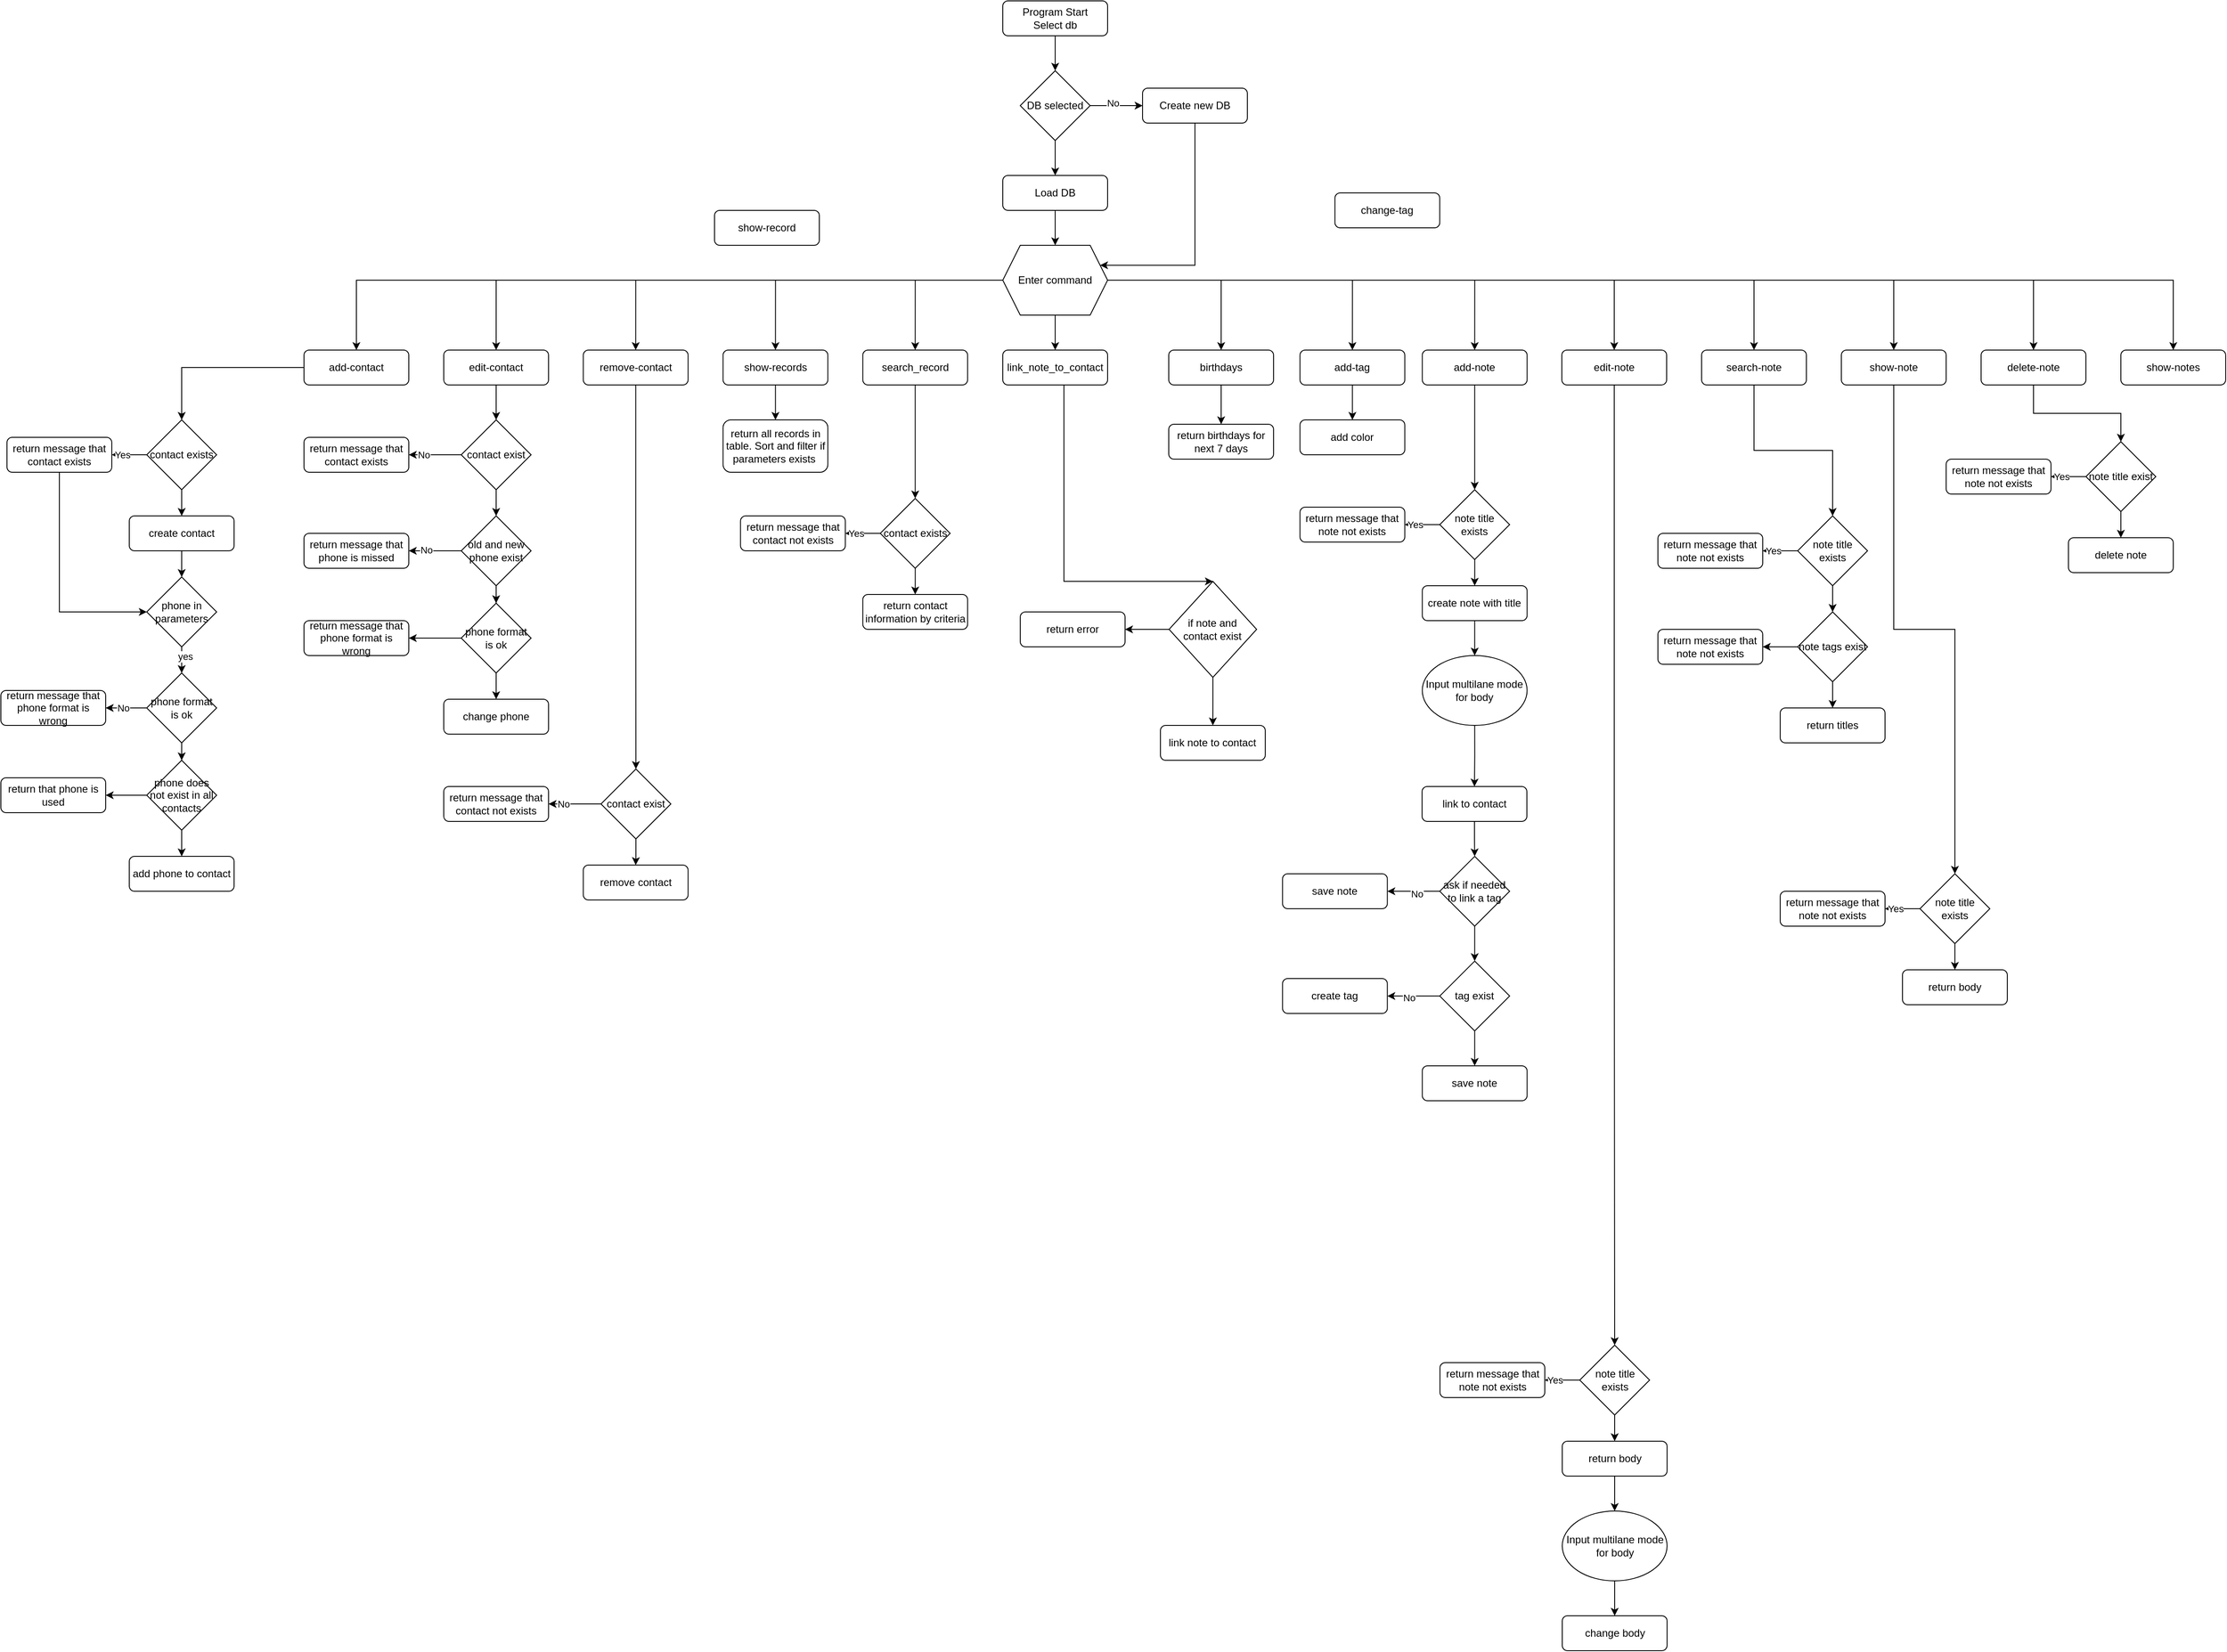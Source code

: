 <mxfile version="24.7.7">
  <diagram id="C5RBs43oDa-KdzZeNtuy" name="Page-1">
    <mxGraphModel dx="2887" dy="571" grid="1" gridSize="10" guides="1" tooltips="1" connect="1" arrows="1" fold="1" page="1" pageScale="1" pageWidth="827" pageHeight="1169" math="0" shadow="0">
      <root>
        <mxCell id="WIyWlLk6GJQsqaUBKTNV-0" />
        <mxCell id="WIyWlLk6GJQsqaUBKTNV-1" parent="WIyWlLk6GJQsqaUBKTNV-0" />
        <mxCell id="zArWD3oiDmWnV3UPEHup-2" style="edgeStyle=orthogonalEdgeStyle;rounded=0;orthogonalLoop=1;jettySize=auto;html=1;entryX=0.5;entryY=0;entryDx=0;entryDy=0;" parent="WIyWlLk6GJQsqaUBKTNV-1" source="WIyWlLk6GJQsqaUBKTNV-3" target="zArWD3oiDmWnV3UPEHup-1" edge="1">
          <mxGeometry relative="1" as="geometry" />
        </mxCell>
        <mxCell id="WIyWlLk6GJQsqaUBKTNV-3" value="Program Start&lt;div&gt;Select db&lt;/div&gt;" style="rounded=1;whiteSpace=wrap;html=1;fontSize=12;glass=0;strokeWidth=1;shadow=0;" parent="WIyWlLk6GJQsqaUBKTNV-1" vertex="1">
          <mxGeometry x="200" y="80" width="120" height="40" as="geometry" />
        </mxCell>
        <mxCell id="zArWD3oiDmWnV3UPEHup-12" style="edgeStyle=orthogonalEdgeStyle;rounded=0;orthogonalLoop=1;jettySize=auto;html=1;entryX=1;entryY=0.25;entryDx=0;entryDy=0;" parent="WIyWlLk6GJQsqaUBKTNV-1" source="zArWD3oiDmWnV3UPEHup-0" target="zArWD3oiDmWnV3UPEHup-8" edge="1">
          <mxGeometry relative="1" as="geometry">
            <Array as="points">
              <mxPoint x="420" y="383" />
            </Array>
          </mxGeometry>
        </mxCell>
        <mxCell id="zArWD3oiDmWnV3UPEHup-0" value="Create new DB" style="rounded=1;whiteSpace=wrap;html=1;fontSize=12;glass=0;strokeWidth=1;shadow=0;" parent="WIyWlLk6GJQsqaUBKTNV-1" vertex="1">
          <mxGeometry x="360" y="180" width="120" height="40" as="geometry" />
        </mxCell>
        <mxCell id="zArWD3oiDmWnV3UPEHup-3" style="edgeStyle=orthogonalEdgeStyle;rounded=0;orthogonalLoop=1;jettySize=auto;html=1;entryX=0;entryY=0.5;entryDx=0;entryDy=0;" parent="WIyWlLk6GJQsqaUBKTNV-1" source="zArWD3oiDmWnV3UPEHup-1" target="zArWD3oiDmWnV3UPEHup-0" edge="1">
          <mxGeometry relative="1" as="geometry" />
        </mxCell>
        <mxCell id="zArWD3oiDmWnV3UPEHup-13" value="No" style="edgeLabel;html=1;align=center;verticalAlign=middle;resizable=0;points=[];" parent="zArWD3oiDmWnV3UPEHup-3" vertex="1" connectable="0">
          <mxGeometry x="-0.133" y="3" relative="1" as="geometry">
            <mxPoint as="offset" />
          </mxGeometry>
        </mxCell>
        <mxCell id="zArWD3oiDmWnV3UPEHup-7" style="edgeStyle=orthogonalEdgeStyle;rounded=0;orthogonalLoop=1;jettySize=auto;html=1;entryX=0.5;entryY=0;entryDx=0;entryDy=0;" parent="WIyWlLk6GJQsqaUBKTNV-1" source="zArWD3oiDmWnV3UPEHup-1" edge="1">
          <mxGeometry relative="1" as="geometry">
            <mxPoint x="260" y="280" as="targetPoint" />
          </mxGeometry>
        </mxCell>
        <mxCell id="zArWD3oiDmWnV3UPEHup-1" value="DB selected" style="rhombus;whiteSpace=wrap;html=1;" parent="WIyWlLk6GJQsqaUBKTNV-1" vertex="1">
          <mxGeometry x="220" y="160" width="80" height="80" as="geometry" />
        </mxCell>
        <mxCell id="zArWD3oiDmWnV3UPEHup-37" style="edgeStyle=orthogonalEdgeStyle;rounded=0;orthogonalLoop=1;jettySize=auto;html=1;entryX=0.5;entryY=0;entryDx=0;entryDy=0;" parent="WIyWlLk6GJQsqaUBKTNV-1" source="zArWD3oiDmWnV3UPEHup-8" target="zArWD3oiDmWnV3UPEHup-15" edge="1">
          <mxGeometry relative="1" as="geometry" />
        </mxCell>
        <mxCell id="zArWD3oiDmWnV3UPEHup-39" style="edgeStyle=orthogonalEdgeStyle;rounded=0;orthogonalLoop=1;jettySize=auto;html=1;entryX=0.5;entryY=0;entryDx=0;entryDy=0;" parent="WIyWlLk6GJQsqaUBKTNV-1" source="zArWD3oiDmWnV3UPEHup-8" target="zArWD3oiDmWnV3UPEHup-16" edge="1">
          <mxGeometry relative="1" as="geometry" />
        </mxCell>
        <mxCell id="zArWD3oiDmWnV3UPEHup-40" style="edgeStyle=orthogonalEdgeStyle;rounded=0;orthogonalLoop=1;jettySize=auto;html=1;entryX=0.5;entryY=0;entryDx=0;entryDy=0;" parent="WIyWlLk6GJQsqaUBKTNV-1" source="zArWD3oiDmWnV3UPEHup-8" target="zArWD3oiDmWnV3UPEHup-25" edge="1">
          <mxGeometry relative="1" as="geometry" />
        </mxCell>
        <mxCell id="zArWD3oiDmWnV3UPEHup-41" style="edgeStyle=orthogonalEdgeStyle;rounded=0;orthogonalLoop=1;jettySize=auto;html=1;entryX=0.5;entryY=0;entryDx=0;entryDy=0;" parent="WIyWlLk6GJQsqaUBKTNV-1" source="zArWD3oiDmWnV3UPEHup-8" target="zArWD3oiDmWnV3UPEHup-24" edge="1">
          <mxGeometry relative="1" as="geometry" />
        </mxCell>
        <mxCell id="zArWD3oiDmWnV3UPEHup-42" style="edgeStyle=orthogonalEdgeStyle;rounded=0;orthogonalLoop=1;jettySize=auto;html=1;entryX=0.5;entryY=0;entryDx=0;entryDy=0;" parent="WIyWlLk6GJQsqaUBKTNV-1" source="zArWD3oiDmWnV3UPEHup-8" target="zArWD3oiDmWnV3UPEHup-23" edge="1">
          <mxGeometry relative="1" as="geometry" />
        </mxCell>
        <mxCell id="zArWD3oiDmWnV3UPEHup-43" style="edgeStyle=orthogonalEdgeStyle;rounded=0;orthogonalLoop=1;jettySize=auto;html=1;entryX=0.5;entryY=0;entryDx=0;entryDy=0;" parent="WIyWlLk6GJQsqaUBKTNV-1" source="zArWD3oiDmWnV3UPEHup-8" target="zArWD3oiDmWnV3UPEHup-28" edge="1">
          <mxGeometry relative="1" as="geometry" />
        </mxCell>
        <mxCell id="zArWD3oiDmWnV3UPEHup-44" style="edgeStyle=orthogonalEdgeStyle;rounded=0;orthogonalLoop=1;jettySize=auto;html=1;entryX=0.5;entryY=0;entryDx=0;entryDy=0;" parent="WIyWlLk6GJQsqaUBKTNV-1" source="zArWD3oiDmWnV3UPEHup-8" target="zArWD3oiDmWnV3UPEHup-27" edge="1">
          <mxGeometry relative="1" as="geometry" />
        </mxCell>
        <mxCell id="zArWD3oiDmWnV3UPEHup-45" style="edgeStyle=orthogonalEdgeStyle;rounded=0;orthogonalLoop=1;jettySize=auto;html=1;entryX=0.5;entryY=0;entryDx=0;entryDy=0;" parent="WIyWlLk6GJQsqaUBKTNV-1" source="zArWD3oiDmWnV3UPEHup-8" target="zArWD3oiDmWnV3UPEHup-26" edge="1">
          <mxGeometry relative="1" as="geometry" />
        </mxCell>
        <mxCell id="zArWD3oiDmWnV3UPEHup-46" style="edgeStyle=orthogonalEdgeStyle;rounded=0;orthogonalLoop=1;jettySize=auto;html=1;entryX=0.5;entryY=0;entryDx=0;entryDy=0;" parent="WIyWlLk6GJQsqaUBKTNV-1" source="zArWD3oiDmWnV3UPEHup-8" target="zArWD3oiDmWnV3UPEHup-19" edge="1">
          <mxGeometry relative="1" as="geometry" />
        </mxCell>
        <mxCell id="zArWD3oiDmWnV3UPEHup-47" style="edgeStyle=orthogonalEdgeStyle;rounded=0;orthogonalLoop=1;jettySize=auto;html=1;entryX=0.5;entryY=0;entryDx=0;entryDy=0;" parent="WIyWlLk6GJQsqaUBKTNV-1" source="zArWD3oiDmWnV3UPEHup-8" target="zArWD3oiDmWnV3UPEHup-20" edge="1">
          <mxGeometry relative="1" as="geometry">
            <Array as="points">
              <mxPoint x="450" y="400" />
              <mxPoint x="450" y="480" />
            </Array>
          </mxGeometry>
        </mxCell>
        <mxCell id="zArWD3oiDmWnV3UPEHup-207" style="edgeStyle=orthogonalEdgeStyle;rounded=0;orthogonalLoop=1;jettySize=auto;html=1;entryX=0.5;entryY=0;entryDx=0;entryDy=0;" parent="WIyWlLk6GJQsqaUBKTNV-1" source="zArWD3oiDmWnV3UPEHup-8" target="zArWD3oiDmWnV3UPEHup-205" edge="1">
          <mxGeometry relative="1" as="geometry" />
        </mxCell>
        <mxCell id="7I4d7LD9d_-0BF3cVncG-2" style="edgeStyle=orthogonalEdgeStyle;rounded=0;orthogonalLoop=1;jettySize=auto;html=1;exitX=0.5;exitY=1;exitDx=0;exitDy=0;entryX=0.5;entryY=0;entryDx=0;entryDy=0;" parent="WIyWlLk6GJQsqaUBKTNV-1" source="zArWD3oiDmWnV3UPEHup-8" target="zArWD3oiDmWnV3UPEHup-248" edge="1">
          <mxGeometry relative="1" as="geometry" />
        </mxCell>
        <mxCell id="7I4d7LD9d_-0BF3cVncG-3" style="edgeStyle=orthogonalEdgeStyle;rounded=0;orthogonalLoop=1;jettySize=auto;html=1;exitX=1;exitY=0.5;exitDx=0;exitDy=0;entryX=0.5;entryY=0;entryDx=0;entryDy=0;" parent="WIyWlLk6GJQsqaUBKTNV-1" source="zArWD3oiDmWnV3UPEHup-8" target="zArWD3oiDmWnV3UPEHup-247" edge="1">
          <mxGeometry relative="1" as="geometry" />
        </mxCell>
        <mxCell id="7I4d7LD9d_-0BF3cVncG-8" style="edgeStyle=orthogonalEdgeStyle;rounded=0;orthogonalLoop=1;jettySize=auto;html=1;entryX=0.5;entryY=0;entryDx=0;entryDy=0;" parent="WIyWlLk6GJQsqaUBKTNV-1" source="zArWD3oiDmWnV3UPEHup-8" target="zArWD3oiDmWnV3UPEHup-238" edge="1">
          <mxGeometry relative="1" as="geometry" />
        </mxCell>
        <mxCell id="zArWD3oiDmWnV3UPEHup-8" value="Enter command" style="shape=hexagon;perimeter=hexagonPerimeter2;whiteSpace=wrap;html=1;fixedSize=1;" parent="WIyWlLk6GJQsqaUBKTNV-1" vertex="1">
          <mxGeometry x="200" y="360" width="120" height="80" as="geometry" />
        </mxCell>
        <mxCell id="zArWD3oiDmWnV3UPEHup-11" style="edgeStyle=orthogonalEdgeStyle;rounded=0;orthogonalLoop=1;jettySize=auto;html=1;" parent="WIyWlLk6GJQsqaUBKTNV-1" source="zArWD3oiDmWnV3UPEHup-10" target="zArWD3oiDmWnV3UPEHup-8" edge="1">
          <mxGeometry relative="1" as="geometry" />
        </mxCell>
        <mxCell id="zArWD3oiDmWnV3UPEHup-10" value="Load DB" style="rounded=1;whiteSpace=wrap;html=1;fontSize=12;glass=0;strokeWidth=1;shadow=0;" parent="WIyWlLk6GJQsqaUBKTNV-1" vertex="1">
          <mxGeometry x="200" y="280" width="120" height="40" as="geometry" />
        </mxCell>
        <mxCell id="zArWD3oiDmWnV3UPEHup-36" style="edgeStyle=orthogonalEdgeStyle;rounded=0;orthogonalLoop=1;jettySize=auto;html=1;entryX=0.5;entryY=0;entryDx=0;entryDy=0;" parent="WIyWlLk6GJQsqaUBKTNV-1" source="zArWD3oiDmWnV3UPEHup-15" target="zArWD3oiDmWnV3UPEHup-29" edge="1">
          <mxGeometry relative="1" as="geometry" />
        </mxCell>
        <mxCell id="zArWD3oiDmWnV3UPEHup-15" value="add-contact" style="rounded=1;whiteSpace=wrap;html=1;fontSize=12;glass=0;strokeWidth=1;shadow=0;" parent="WIyWlLk6GJQsqaUBKTNV-1" vertex="1">
          <mxGeometry x="-600" y="480" width="120" height="40" as="geometry" />
        </mxCell>
        <mxCell id="zArWD3oiDmWnV3UPEHup-55" style="edgeStyle=orthogonalEdgeStyle;rounded=0;orthogonalLoop=1;jettySize=auto;html=1;entryX=0.5;entryY=0;entryDx=0;entryDy=0;" parent="WIyWlLk6GJQsqaUBKTNV-1" source="zArWD3oiDmWnV3UPEHup-16" target="zArWD3oiDmWnV3UPEHup-52" edge="1">
          <mxGeometry relative="1" as="geometry" />
        </mxCell>
        <mxCell id="zArWD3oiDmWnV3UPEHup-16" value="edit-contact" style="rounded=1;whiteSpace=wrap;html=1;fontSize=12;glass=0;strokeWidth=1;shadow=0;" parent="WIyWlLk6GJQsqaUBKTNV-1" vertex="1">
          <mxGeometry x="-440" y="480" width="120" height="40" as="geometry" />
        </mxCell>
        <mxCell id="zArWD3oiDmWnV3UPEHup-140" style="edgeStyle=orthogonalEdgeStyle;rounded=0;orthogonalLoop=1;jettySize=auto;html=1;entryX=0.5;entryY=0;entryDx=0;entryDy=0;" parent="WIyWlLk6GJQsqaUBKTNV-1" source="zArWD3oiDmWnV3UPEHup-19" target="zArWD3oiDmWnV3UPEHup-136" edge="1">
          <mxGeometry relative="1" as="geometry" />
        </mxCell>
        <mxCell id="zArWD3oiDmWnV3UPEHup-19" value="add-note" style="rounded=1;whiteSpace=wrap;html=1;fontSize=12;glass=0;strokeWidth=1;shadow=0;" parent="WIyWlLk6GJQsqaUBKTNV-1" vertex="1">
          <mxGeometry x="680.25" y="480" width="120" height="40" as="geometry" />
        </mxCell>
        <mxCell id="zArWD3oiDmWnV3UPEHup-132" style="edgeStyle=orthogonalEdgeStyle;rounded=0;orthogonalLoop=1;jettySize=auto;html=1;" parent="WIyWlLk6GJQsqaUBKTNV-1" source="zArWD3oiDmWnV3UPEHup-20" target="zArWD3oiDmWnV3UPEHup-131" edge="1">
          <mxGeometry relative="1" as="geometry" />
        </mxCell>
        <mxCell id="zArWD3oiDmWnV3UPEHup-20" value="birthdays" style="rounded=1;whiteSpace=wrap;html=1;fontSize=12;glass=0;strokeWidth=1;shadow=0;" parent="WIyWlLk6GJQsqaUBKTNV-1" vertex="1">
          <mxGeometry x="390" y="480" width="120" height="40" as="geometry" />
        </mxCell>
        <mxCell id="zArWD3oiDmWnV3UPEHup-117" style="edgeStyle=orthogonalEdgeStyle;rounded=0;orthogonalLoop=1;jettySize=auto;html=1;entryX=0.5;entryY=0;entryDx=0;entryDy=0;" parent="WIyWlLk6GJQsqaUBKTNV-1" source="zArWD3oiDmWnV3UPEHup-23" target="zArWD3oiDmWnV3UPEHup-114" edge="1">
          <mxGeometry relative="1" as="geometry" />
        </mxCell>
        <mxCell id="zArWD3oiDmWnV3UPEHup-23" value="search_record" style="rounded=1;whiteSpace=wrap;html=1;fontSize=12;glass=0;strokeWidth=1;shadow=0;" parent="WIyWlLk6GJQsqaUBKTNV-1" vertex="1">
          <mxGeometry x="39.75" y="480" width="120" height="40" as="geometry" />
        </mxCell>
        <mxCell id="zArWD3oiDmWnV3UPEHup-118" style="edgeStyle=orthogonalEdgeStyle;rounded=0;orthogonalLoop=1;jettySize=auto;html=1;entryX=0.5;entryY=0;entryDx=0;entryDy=0;" parent="WIyWlLk6GJQsqaUBKTNV-1" source="zArWD3oiDmWnV3UPEHup-24" target="zArWD3oiDmWnV3UPEHup-80" edge="1">
          <mxGeometry relative="1" as="geometry" />
        </mxCell>
        <mxCell id="zArWD3oiDmWnV3UPEHup-24" value="show-records" style="rounded=1;whiteSpace=wrap;html=1;fontSize=12;glass=0;strokeWidth=1;shadow=0;" parent="WIyWlLk6GJQsqaUBKTNV-1" vertex="1">
          <mxGeometry x="-120.25" y="480" width="120" height="40" as="geometry" />
        </mxCell>
        <mxCell id="zArWD3oiDmWnV3UPEHup-78" style="edgeStyle=orthogonalEdgeStyle;rounded=0;orthogonalLoop=1;jettySize=auto;html=1;" parent="WIyWlLk6GJQsqaUBKTNV-1" source="zArWD3oiDmWnV3UPEHup-25" target="zArWD3oiDmWnV3UPEHup-70" edge="1">
          <mxGeometry relative="1" as="geometry" />
        </mxCell>
        <mxCell id="zArWD3oiDmWnV3UPEHup-25" value="remove-contact" style="rounded=1;whiteSpace=wrap;html=1;fontSize=12;glass=0;strokeWidth=1;shadow=0;" parent="WIyWlLk6GJQsqaUBKTNV-1" vertex="1">
          <mxGeometry x="-280.25" y="480" width="120" height="40" as="geometry" />
        </mxCell>
        <mxCell id="zArWD3oiDmWnV3UPEHup-169" style="edgeStyle=orthogonalEdgeStyle;rounded=0;orthogonalLoop=1;jettySize=auto;html=1;entryX=0.5;entryY=0;entryDx=0;entryDy=0;" parent="WIyWlLk6GJQsqaUBKTNV-1" source="zArWD3oiDmWnV3UPEHup-26" target="zArWD3oiDmWnV3UPEHup-166" edge="1">
          <mxGeometry relative="1" as="geometry" />
        </mxCell>
        <mxCell id="zArWD3oiDmWnV3UPEHup-26" value="edit-note" style="rounded=1;whiteSpace=wrap;html=1;fontSize=12;glass=0;strokeWidth=1;shadow=0;" parent="WIyWlLk6GJQsqaUBKTNV-1" vertex="1">
          <mxGeometry x="840" y="480" width="120" height="40" as="geometry" />
        </mxCell>
        <mxCell id="zArWD3oiDmWnV3UPEHup-202" style="edgeStyle=orthogonalEdgeStyle;rounded=0;orthogonalLoop=1;jettySize=auto;html=1;entryX=0.5;entryY=0;entryDx=0;entryDy=0;" parent="WIyWlLk6GJQsqaUBKTNV-1" source="zArWD3oiDmWnV3UPEHup-27" target="zArWD3oiDmWnV3UPEHup-199" edge="1">
          <mxGeometry relative="1" as="geometry" />
        </mxCell>
        <mxCell id="zArWD3oiDmWnV3UPEHup-27" value="search-note" style="rounded=1;whiteSpace=wrap;html=1;fontSize=12;glass=0;strokeWidth=1;shadow=0;" parent="WIyWlLk6GJQsqaUBKTNV-1" vertex="1">
          <mxGeometry x="1000" y="480" width="120" height="40" as="geometry" />
        </mxCell>
        <mxCell id="zArWD3oiDmWnV3UPEHup-229" style="edgeStyle=orthogonalEdgeStyle;rounded=0;orthogonalLoop=1;jettySize=auto;html=1;entryX=0.5;entryY=0;entryDx=0;entryDy=0;" parent="WIyWlLk6GJQsqaUBKTNV-1" source="zArWD3oiDmWnV3UPEHup-28" target="zArWD3oiDmWnV3UPEHup-226" edge="1">
          <mxGeometry relative="1" as="geometry" />
        </mxCell>
        <mxCell id="zArWD3oiDmWnV3UPEHup-28" value="delete-note" style="rounded=1;whiteSpace=wrap;html=1;fontSize=12;glass=0;strokeWidth=1;shadow=0;" parent="WIyWlLk6GJQsqaUBKTNV-1" vertex="1">
          <mxGeometry x="1320" y="480" width="120" height="40" as="geometry" />
        </mxCell>
        <mxCell id="zArWD3oiDmWnV3UPEHup-33" style="edgeStyle=orthogonalEdgeStyle;rounded=0;orthogonalLoop=1;jettySize=auto;html=1;" parent="WIyWlLk6GJQsqaUBKTNV-1" source="zArWD3oiDmWnV3UPEHup-29" target="zArWD3oiDmWnV3UPEHup-30" edge="1">
          <mxGeometry relative="1" as="geometry" />
        </mxCell>
        <mxCell id="zArWD3oiDmWnV3UPEHup-35" value="Yes" style="edgeLabel;html=1;align=center;verticalAlign=middle;resizable=0;points=[];" parent="zArWD3oiDmWnV3UPEHup-33" vertex="1" connectable="0">
          <mxGeometry x="0.435" relative="1" as="geometry">
            <mxPoint as="offset" />
          </mxGeometry>
        </mxCell>
        <mxCell id="zArWD3oiDmWnV3UPEHup-34" style="edgeStyle=orthogonalEdgeStyle;rounded=0;orthogonalLoop=1;jettySize=auto;html=1;entryX=0.5;entryY=0;entryDx=0;entryDy=0;" parent="WIyWlLk6GJQsqaUBKTNV-1" source="zArWD3oiDmWnV3UPEHup-29" target="zArWD3oiDmWnV3UPEHup-31" edge="1">
          <mxGeometry relative="1" as="geometry" />
        </mxCell>
        <mxCell id="zArWD3oiDmWnV3UPEHup-29" value="contact exists" style="rhombus;whiteSpace=wrap;html=1;" parent="WIyWlLk6GJQsqaUBKTNV-1" vertex="1">
          <mxGeometry x="-780" y="560" width="80" height="80" as="geometry" />
        </mxCell>
        <mxCell id="zArWD3oiDmWnV3UPEHup-233" style="edgeStyle=orthogonalEdgeStyle;rounded=0;orthogonalLoop=1;jettySize=auto;html=1;entryX=0;entryY=0.5;entryDx=0;entryDy=0;" parent="WIyWlLk6GJQsqaUBKTNV-1" source="zArWD3oiDmWnV3UPEHup-30" target="zArWD3oiDmWnV3UPEHup-57" edge="1">
          <mxGeometry relative="1" as="geometry">
            <Array as="points">
              <mxPoint x="-880" y="780" />
            </Array>
          </mxGeometry>
        </mxCell>
        <mxCell id="zArWD3oiDmWnV3UPEHup-30" value="return message that contact exists" style="rounded=1;whiteSpace=wrap;html=1;fontSize=12;glass=0;strokeWidth=1;shadow=0;" parent="WIyWlLk6GJQsqaUBKTNV-1" vertex="1">
          <mxGeometry x="-940" y="580" width="120" height="40" as="geometry" />
        </mxCell>
        <mxCell id="zArWD3oiDmWnV3UPEHup-58" style="edgeStyle=orthogonalEdgeStyle;rounded=0;orthogonalLoop=1;jettySize=auto;html=1;entryX=0.5;entryY=0;entryDx=0;entryDy=0;" parent="WIyWlLk6GJQsqaUBKTNV-1" source="zArWD3oiDmWnV3UPEHup-31" target="zArWD3oiDmWnV3UPEHup-57" edge="1">
          <mxGeometry relative="1" as="geometry" />
        </mxCell>
        <mxCell id="zArWD3oiDmWnV3UPEHup-31" value="create contact" style="rounded=1;whiteSpace=wrap;html=1;fontSize=12;glass=0;strokeWidth=1;shadow=0;" parent="WIyWlLk6GJQsqaUBKTNV-1" vertex="1">
          <mxGeometry x="-800" y="670" width="120" height="40" as="geometry" />
        </mxCell>
        <mxCell id="zArWD3oiDmWnV3UPEHup-49" style="edgeStyle=orthogonalEdgeStyle;rounded=0;orthogonalLoop=1;jettySize=auto;html=1;" parent="WIyWlLk6GJQsqaUBKTNV-1" source="zArWD3oiDmWnV3UPEHup-52" target="zArWD3oiDmWnV3UPEHup-53" edge="1">
          <mxGeometry relative="1" as="geometry" />
        </mxCell>
        <mxCell id="zArWD3oiDmWnV3UPEHup-50" value="No" style="edgeLabel;html=1;align=center;verticalAlign=middle;resizable=0;points=[];" parent="zArWD3oiDmWnV3UPEHup-49" vertex="1" connectable="0">
          <mxGeometry x="0.435" relative="1" as="geometry">
            <mxPoint as="offset" />
          </mxGeometry>
        </mxCell>
        <mxCell id="zArWD3oiDmWnV3UPEHup-51" style="edgeStyle=orthogonalEdgeStyle;rounded=0;orthogonalLoop=1;jettySize=auto;html=1;entryX=0.5;entryY=0;entryDx=0;entryDy=0;" parent="WIyWlLk6GJQsqaUBKTNV-1" source="zArWD3oiDmWnV3UPEHup-83" target="zArWD3oiDmWnV3UPEHup-54" edge="1">
          <mxGeometry relative="1" as="geometry" />
        </mxCell>
        <mxCell id="zArWD3oiDmWnV3UPEHup-52" value="contact exist" style="rhombus;whiteSpace=wrap;html=1;" parent="WIyWlLk6GJQsqaUBKTNV-1" vertex="1">
          <mxGeometry x="-420" y="560" width="80" height="80" as="geometry" />
        </mxCell>
        <mxCell id="zArWD3oiDmWnV3UPEHup-53" value="return message that contact exists" style="rounded=1;whiteSpace=wrap;html=1;fontSize=12;glass=0;strokeWidth=1;shadow=0;" parent="WIyWlLk6GJQsqaUBKTNV-1" vertex="1">
          <mxGeometry x="-600" y="580" width="120" height="40" as="geometry" />
        </mxCell>
        <mxCell id="zArWD3oiDmWnV3UPEHup-54" value="change phone" style="rounded=1;whiteSpace=wrap;html=1;fontSize=12;glass=0;strokeWidth=1;shadow=0;" parent="WIyWlLk6GJQsqaUBKTNV-1" vertex="1">
          <mxGeometry x="-440" y="880" width="120" height="40" as="geometry" />
        </mxCell>
        <mxCell id="zArWD3oiDmWnV3UPEHup-57" value="phone in parameters" style="rhombus;whiteSpace=wrap;html=1;" parent="WIyWlLk6GJQsqaUBKTNV-1" vertex="1">
          <mxGeometry x="-780" y="740" width="80" height="80" as="geometry" />
        </mxCell>
        <mxCell id="zArWD3oiDmWnV3UPEHup-59" value="add phone to contact" style="rounded=1;whiteSpace=wrap;html=1;fontSize=12;glass=0;strokeWidth=1;shadow=0;" parent="WIyWlLk6GJQsqaUBKTNV-1" vertex="1">
          <mxGeometry x="-800" y="1060" width="120" height="40" as="geometry" />
        </mxCell>
        <mxCell id="zArWD3oiDmWnV3UPEHup-62" value="return message that phone is missed" style="rounded=1;whiteSpace=wrap;html=1;fontSize=12;glass=0;strokeWidth=1;shadow=0;" parent="WIyWlLk6GJQsqaUBKTNV-1" vertex="1">
          <mxGeometry x="-600" y="690" width="120" height="40" as="geometry" />
        </mxCell>
        <mxCell id="zArWD3oiDmWnV3UPEHup-64" value="" style="edgeStyle=orthogonalEdgeStyle;rounded=0;orthogonalLoop=1;jettySize=auto;html=1;entryX=0.5;entryY=0;entryDx=0;entryDy=0;" parent="WIyWlLk6GJQsqaUBKTNV-1" source="zArWD3oiDmWnV3UPEHup-52" target="zArWD3oiDmWnV3UPEHup-63" edge="1">
          <mxGeometry relative="1" as="geometry">
            <mxPoint x="-380" y="640" as="sourcePoint" />
            <mxPoint x="-380" y="800" as="targetPoint" />
          </mxGeometry>
        </mxCell>
        <mxCell id="zArWD3oiDmWnV3UPEHup-65" style="edgeStyle=orthogonalEdgeStyle;rounded=0;orthogonalLoop=1;jettySize=auto;html=1;entryX=1;entryY=0.5;entryDx=0;entryDy=0;" parent="WIyWlLk6GJQsqaUBKTNV-1" source="zArWD3oiDmWnV3UPEHup-63" target="zArWD3oiDmWnV3UPEHup-62" edge="1">
          <mxGeometry relative="1" as="geometry" />
        </mxCell>
        <mxCell id="zArWD3oiDmWnV3UPEHup-66" value="No" style="edgeLabel;html=1;align=center;verticalAlign=middle;resizable=0;points=[];" parent="zArWD3oiDmWnV3UPEHup-65" vertex="1" connectable="0">
          <mxGeometry x="0.333" y="-1" relative="1" as="geometry">
            <mxPoint as="offset" />
          </mxGeometry>
        </mxCell>
        <mxCell id="zArWD3oiDmWnV3UPEHup-63" value="old and new phone exist" style="rhombus;whiteSpace=wrap;html=1;" parent="WIyWlLk6GJQsqaUBKTNV-1" vertex="1">
          <mxGeometry x="-420" y="670" width="80" height="80" as="geometry" />
        </mxCell>
        <mxCell id="zArWD3oiDmWnV3UPEHup-67" style="edgeStyle=orthogonalEdgeStyle;rounded=0;orthogonalLoop=1;jettySize=auto;html=1;" parent="WIyWlLk6GJQsqaUBKTNV-1" source="zArWD3oiDmWnV3UPEHup-70" target="zArWD3oiDmWnV3UPEHup-71" edge="1">
          <mxGeometry relative="1" as="geometry" />
        </mxCell>
        <mxCell id="zArWD3oiDmWnV3UPEHup-68" value="No" style="edgeLabel;html=1;align=center;verticalAlign=middle;resizable=0;points=[];" parent="zArWD3oiDmWnV3UPEHup-67" vertex="1" connectable="0">
          <mxGeometry x="0.435" relative="1" as="geometry">
            <mxPoint as="offset" />
          </mxGeometry>
        </mxCell>
        <mxCell id="zArWD3oiDmWnV3UPEHup-70" value="contact exist" style="rhombus;whiteSpace=wrap;html=1;" parent="WIyWlLk6GJQsqaUBKTNV-1" vertex="1">
          <mxGeometry x="-260" y="960" width="80" height="80" as="geometry" />
        </mxCell>
        <mxCell id="zArWD3oiDmWnV3UPEHup-71" value="return message that contact not exists" style="rounded=1;whiteSpace=wrap;html=1;fontSize=12;glass=0;strokeWidth=1;shadow=0;" parent="WIyWlLk6GJQsqaUBKTNV-1" vertex="1">
          <mxGeometry x="-440" y="980" width="120" height="40" as="geometry" />
        </mxCell>
        <mxCell id="zArWD3oiDmWnV3UPEHup-74" value="" style="edgeStyle=orthogonalEdgeStyle;rounded=0;orthogonalLoop=1;jettySize=auto;html=1;entryX=0.5;entryY=0;entryDx=0;entryDy=0;" parent="WIyWlLk6GJQsqaUBKTNV-1" source="zArWD3oiDmWnV3UPEHup-70" target="zArWD3oiDmWnV3UPEHup-79" edge="1">
          <mxGeometry relative="1" as="geometry">
            <mxPoint x="-220" y="1040" as="sourcePoint" />
            <mxPoint x="-220" y="1070" as="targetPoint" />
          </mxGeometry>
        </mxCell>
        <mxCell id="zArWD3oiDmWnV3UPEHup-79" value="remove contact" style="rounded=1;whiteSpace=wrap;html=1;fontSize=12;glass=0;strokeWidth=1;shadow=0;" parent="WIyWlLk6GJQsqaUBKTNV-1" vertex="1">
          <mxGeometry x="-280.25" y="1070" width="120" height="40" as="geometry" />
        </mxCell>
        <mxCell id="zArWD3oiDmWnV3UPEHup-80" value="return all records in table. Sort and filter if parameters exists&amp;nbsp;" style="rounded=1;whiteSpace=wrap;html=1;fontSize=12;glass=0;strokeWidth=1;shadow=0;" parent="WIyWlLk6GJQsqaUBKTNV-1" vertex="1">
          <mxGeometry x="-120.25" y="560" width="120" height="60" as="geometry" />
        </mxCell>
        <mxCell id="zArWD3oiDmWnV3UPEHup-84" value="" style="edgeStyle=orthogonalEdgeStyle;rounded=0;orthogonalLoop=1;jettySize=auto;html=1;entryX=0.5;entryY=0;entryDx=0;entryDy=0;" parent="WIyWlLk6GJQsqaUBKTNV-1" source="zArWD3oiDmWnV3UPEHup-63" target="zArWD3oiDmWnV3UPEHup-83" edge="1">
          <mxGeometry relative="1" as="geometry">
            <mxPoint x="-380" y="750" as="sourcePoint" />
            <mxPoint x="-380" y="860" as="targetPoint" />
          </mxGeometry>
        </mxCell>
        <mxCell id="zArWD3oiDmWnV3UPEHup-86" style="edgeStyle=orthogonalEdgeStyle;rounded=0;orthogonalLoop=1;jettySize=auto;html=1;entryX=1;entryY=0.5;entryDx=0;entryDy=0;" parent="WIyWlLk6GJQsqaUBKTNV-1" source="zArWD3oiDmWnV3UPEHup-83" target="zArWD3oiDmWnV3UPEHup-85" edge="1">
          <mxGeometry relative="1" as="geometry" />
        </mxCell>
        <mxCell id="zArWD3oiDmWnV3UPEHup-83" value="phone format is ok" style="rhombus;whiteSpace=wrap;html=1;" parent="WIyWlLk6GJQsqaUBKTNV-1" vertex="1">
          <mxGeometry x="-420" y="770" width="80" height="80" as="geometry" />
        </mxCell>
        <mxCell id="zArWD3oiDmWnV3UPEHup-85" value="return message that phone format is wrong" style="rounded=1;whiteSpace=wrap;html=1;fontSize=12;glass=0;strokeWidth=1;shadow=0;" parent="WIyWlLk6GJQsqaUBKTNV-1" vertex="1">
          <mxGeometry x="-600" y="790" width="120" height="40" as="geometry" />
        </mxCell>
        <mxCell id="zArWD3oiDmWnV3UPEHup-88" style="edgeStyle=orthogonalEdgeStyle;rounded=0;orthogonalLoop=1;jettySize=auto;html=1;entryX=1;entryY=0.5;entryDx=0;entryDy=0;" parent="WIyWlLk6GJQsqaUBKTNV-1" source="zArWD3oiDmWnV3UPEHup-89" target="zArWD3oiDmWnV3UPEHup-90" edge="1">
          <mxGeometry relative="1" as="geometry" />
        </mxCell>
        <mxCell id="zArWD3oiDmWnV3UPEHup-93" value="No" style="edgeLabel;html=1;align=center;verticalAlign=middle;resizable=0;points=[];" parent="zArWD3oiDmWnV3UPEHup-88" vertex="1" connectable="0">
          <mxGeometry x="0.14" relative="1" as="geometry">
            <mxPoint as="offset" />
          </mxGeometry>
        </mxCell>
        <mxCell id="zArWD3oiDmWnV3UPEHup-90" value="return message that phone format is wrong" style="rounded=1;whiteSpace=wrap;html=1;fontSize=12;glass=0;strokeWidth=1;shadow=0;" parent="WIyWlLk6GJQsqaUBKTNV-1" vertex="1">
          <mxGeometry x="-947" y="870" width="120" height="40" as="geometry" />
        </mxCell>
        <mxCell id="zArWD3oiDmWnV3UPEHup-91" value="" style="edgeStyle=orthogonalEdgeStyle;rounded=0;orthogonalLoop=1;jettySize=auto;html=1;exitX=0.5;exitY=1;exitDx=0;exitDy=0;entryX=0.5;entryY=0;entryDx=0;entryDy=0;" parent="WIyWlLk6GJQsqaUBKTNV-1" source="zArWD3oiDmWnV3UPEHup-57" target="zArWD3oiDmWnV3UPEHup-89" edge="1">
          <mxGeometry relative="1" as="geometry">
            <mxPoint x="-740" y="820" as="sourcePoint" />
            <mxPoint x="-740" y="980" as="targetPoint" />
          </mxGeometry>
        </mxCell>
        <mxCell id="zArWD3oiDmWnV3UPEHup-92" value="yes" style="edgeLabel;html=1;align=center;verticalAlign=middle;resizable=0;points=[];" parent="zArWD3oiDmWnV3UPEHup-91" vertex="1" connectable="0">
          <mxGeometry x="-0.286" y="4" relative="1" as="geometry">
            <mxPoint as="offset" />
          </mxGeometry>
        </mxCell>
        <mxCell id="zArWD3oiDmWnV3UPEHup-231" style="edgeStyle=orthogonalEdgeStyle;rounded=0;orthogonalLoop=1;jettySize=auto;html=1;entryX=0.5;entryY=0;entryDx=0;entryDy=0;" parent="WIyWlLk6GJQsqaUBKTNV-1" source="zArWD3oiDmWnV3UPEHup-89" target="zArWD3oiDmWnV3UPEHup-230" edge="1">
          <mxGeometry relative="1" as="geometry" />
        </mxCell>
        <mxCell id="zArWD3oiDmWnV3UPEHup-89" value="phone format is ok" style="rhombus;whiteSpace=wrap;html=1;" parent="WIyWlLk6GJQsqaUBKTNV-1" vertex="1">
          <mxGeometry x="-780" y="850" width="80" height="80" as="geometry" />
        </mxCell>
        <mxCell id="zArWD3oiDmWnV3UPEHup-111" style="edgeStyle=orthogonalEdgeStyle;rounded=0;orthogonalLoop=1;jettySize=auto;html=1;" parent="WIyWlLk6GJQsqaUBKTNV-1" source="zArWD3oiDmWnV3UPEHup-114" target="zArWD3oiDmWnV3UPEHup-115" edge="1">
          <mxGeometry relative="1" as="geometry" />
        </mxCell>
        <mxCell id="zArWD3oiDmWnV3UPEHup-112" value="Yes" style="edgeLabel;html=1;align=center;verticalAlign=middle;resizable=0;points=[];" parent="zArWD3oiDmWnV3UPEHup-111" vertex="1" connectable="0">
          <mxGeometry x="0.435" relative="1" as="geometry">
            <mxPoint as="offset" />
          </mxGeometry>
        </mxCell>
        <mxCell id="zArWD3oiDmWnV3UPEHup-113" style="edgeStyle=orthogonalEdgeStyle;rounded=0;orthogonalLoop=1;jettySize=auto;html=1;entryX=0.5;entryY=0;entryDx=0;entryDy=0;" parent="WIyWlLk6GJQsqaUBKTNV-1" source="zArWD3oiDmWnV3UPEHup-114" target="zArWD3oiDmWnV3UPEHup-116" edge="1">
          <mxGeometry relative="1" as="geometry" />
        </mxCell>
        <mxCell id="zArWD3oiDmWnV3UPEHup-114" value="contact exists" style="rhombus;whiteSpace=wrap;html=1;" parent="WIyWlLk6GJQsqaUBKTNV-1" vertex="1">
          <mxGeometry x="59.75" y="650" width="80" height="80" as="geometry" />
        </mxCell>
        <mxCell id="zArWD3oiDmWnV3UPEHup-115" value="return message that contact not exists" style="rounded=1;whiteSpace=wrap;html=1;fontSize=12;glass=0;strokeWidth=1;shadow=0;" parent="WIyWlLk6GJQsqaUBKTNV-1" vertex="1">
          <mxGeometry x="-100.25" y="670" width="120" height="40" as="geometry" />
        </mxCell>
        <mxCell id="zArWD3oiDmWnV3UPEHup-116" value="return contact information by criteria" style="rounded=1;whiteSpace=wrap;html=1;fontSize=12;glass=0;strokeWidth=1;shadow=0;" parent="WIyWlLk6GJQsqaUBKTNV-1" vertex="1">
          <mxGeometry x="39.75" y="760" width="120" height="40" as="geometry" />
        </mxCell>
        <mxCell id="zArWD3oiDmWnV3UPEHup-131" value="return birthdays for next 7 days" style="rounded=1;whiteSpace=wrap;html=1;fontSize=12;glass=0;strokeWidth=1;shadow=0;" parent="WIyWlLk6GJQsqaUBKTNV-1" vertex="1">
          <mxGeometry x="390" y="565" width="120" height="40" as="geometry" />
        </mxCell>
        <mxCell id="zArWD3oiDmWnV3UPEHup-133" style="edgeStyle=orthogonalEdgeStyle;rounded=0;orthogonalLoop=1;jettySize=auto;html=1;" parent="WIyWlLk6GJQsqaUBKTNV-1" source="zArWD3oiDmWnV3UPEHup-136" target="zArWD3oiDmWnV3UPEHup-137" edge="1">
          <mxGeometry relative="1" as="geometry" />
        </mxCell>
        <mxCell id="zArWD3oiDmWnV3UPEHup-134" value="Yes" style="edgeLabel;html=1;align=center;verticalAlign=middle;resizable=0;points=[];" parent="zArWD3oiDmWnV3UPEHup-133" vertex="1" connectable="0">
          <mxGeometry x="0.435" relative="1" as="geometry">
            <mxPoint as="offset" />
          </mxGeometry>
        </mxCell>
        <mxCell id="zArWD3oiDmWnV3UPEHup-135" style="edgeStyle=orthogonalEdgeStyle;rounded=0;orthogonalLoop=1;jettySize=auto;html=1;entryX=0.5;entryY=0;entryDx=0;entryDy=0;" parent="WIyWlLk6GJQsqaUBKTNV-1" source="zArWD3oiDmWnV3UPEHup-136" target="zArWD3oiDmWnV3UPEHup-138" edge="1">
          <mxGeometry relative="1" as="geometry" />
        </mxCell>
        <mxCell id="zArWD3oiDmWnV3UPEHup-136" value="note title exists" style="rhombus;whiteSpace=wrap;html=1;" parent="WIyWlLk6GJQsqaUBKTNV-1" vertex="1">
          <mxGeometry x="700.25" y="640" width="80" height="80" as="geometry" />
        </mxCell>
        <mxCell id="zArWD3oiDmWnV3UPEHup-137" value="return message that note not exists" style="rounded=1;whiteSpace=wrap;html=1;fontSize=12;glass=0;strokeWidth=1;shadow=0;" parent="WIyWlLk6GJQsqaUBKTNV-1" vertex="1">
          <mxGeometry x="540.25" y="660" width="120" height="40" as="geometry" />
        </mxCell>
        <mxCell id="zArWD3oiDmWnV3UPEHup-142" style="edgeStyle=orthogonalEdgeStyle;rounded=0;orthogonalLoop=1;jettySize=auto;html=1;entryX=0.5;entryY=0;entryDx=0;entryDy=0;" parent="WIyWlLk6GJQsqaUBKTNV-1" source="zArWD3oiDmWnV3UPEHup-138" target="zArWD3oiDmWnV3UPEHup-143" edge="1">
          <mxGeometry relative="1" as="geometry">
            <mxPoint x="740.25" y="830" as="targetPoint" />
          </mxGeometry>
        </mxCell>
        <mxCell id="zArWD3oiDmWnV3UPEHup-138" value="create note with title" style="rounded=1;whiteSpace=wrap;html=1;fontSize=12;glass=0;strokeWidth=1;shadow=0;" parent="WIyWlLk6GJQsqaUBKTNV-1" vertex="1">
          <mxGeometry x="680.25" y="750" width="120" height="40" as="geometry" />
        </mxCell>
        <mxCell id="zArWD3oiDmWnV3UPEHup-147" style="edgeStyle=orthogonalEdgeStyle;rounded=0;orthogonalLoop=1;jettySize=auto;html=1;entryX=0.5;entryY=0;entryDx=0;entryDy=0;" parent="WIyWlLk6GJQsqaUBKTNV-1" source="zArWD3oiDmWnV3UPEHup-143" target="zArWD3oiDmWnV3UPEHup-162" edge="1">
          <mxGeometry relative="1" as="geometry">
            <mxPoint x="740.235" y="945.011" as="targetPoint" />
          </mxGeometry>
        </mxCell>
        <mxCell id="zArWD3oiDmWnV3UPEHup-143" value="Input multilane mode for body" style="ellipse;whiteSpace=wrap;html=1;" parent="WIyWlLk6GJQsqaUBKTNV-1" vertex="1">
          <mxGeometry x="680.25" y="830" width="120" height="80" as="geometry" />
        </mxCell>
        <mxCell id="zArWD3oiDmWnV3UPEHup-176" style="edgeStyle=orthogonalEdgeStyle;rounded=0;orthogonalLoop=1;jettySize=auto;html=1;entryX=0.5;entryY=0;entryDx=0;entryDy=0;" parent="WIyWlLk6GJQsqaUBKTNV-1" source="zArWD3oiDmWnV3UPEHup-162" target="zArWD3oiDmWnV3UPEHup-175" edge="1">
          <mxGeometry relative="1" as="geometry" />
        </mxCell>
        <mxCell id="zArWD3oiDmWnV3UPEHup-162" value="link to contact" style="rounded=1;whiteSpace=wrap;html=1;fontSize=12;glass=0;strokeWidth=1;shadow=0;" parent="WIyWlLk6GJQsqaUBKTNV-1" vertex="1">
          <mxGeometry x="680" y="980.03" width="120" height="40" as="geometry" />
        </mxCell>
        <mxCell id="zArWD3oiDmWnV3UPEHup-163" style="edgeStyle=orthogonalEdgeStyle;rounded=0;orthogonalLoop=1;jettySize=auto;html=1;" parent="WIyWlLk6GJQsqaUBKTNV-1" source="zArWD3oiDmWnV3UPEHup-166" target="zArWD3oiDmWnV3UPEHup-167" edge="1">
          <mxGeometry relative="1" as="geometry" />
        </mxCell>
        <mxCell id="zArWD3oiDmWnV3UPEHup-164" value="Yes" style="edgeLabel;html=1;align=center;verticalAlign=middle;resizable=0;points=[];" parent="zArWD3oiDmWnV3UPEHup-163" vertex="1" connectable="0">
          <mxGeometry x="0.435" relative="1" as="geometry">
            <mxPoint as="offset" />
          </mxGeometry>
        </mxCell>
        <mxCell id="zArWD3oiDmWnV3UPEHup-165" style="edgeStyle=orthogonalEdgeStyle;rounded=0;orthogonalLoop=1;jettySize=auto;html=1;entryX=0.5;entryY=0;entryDx=0;entryDy=0;" parent="WIyWlLk6GJQsqaUBKTNV-1" source="zArWD3oiDmWnV3UPEHup-166" target="zArWD3oiDmWnV3UPEHup-168" edge="1">
          <mxGeometry relative="1" as="geometry" />
        </mxCell>
        <mxCell id="zArWD3oiDmWnV3UPEHup-166" value="note title exists" style="rhombus;whiteSpace=wrap;html=1;" parent="WIyWlLk6GJQsqaUBKTNV-1" vertex="1">
          <mxGeometry x="860.5" y="1620" width="80" height="80" as="geometry" />
        </mxCell>
        <mxCell id="zArWD3oiDmWnV3UPEHup-167" value="return message that note not exists" style="rounded=1;whiteSpace=wrap;html=1;fontSize=12;glass=0;strokeWidth=1;shadow=0;" parent="WIyWlLk6GJQsqaUBKTNV-1" vertex="1">
          <mxGeometry x="700.5" y="1640" width="120" height="40" as="geometry" />
        </mxCell>
        <mxCell id="zArWD3oiDmWnV3UPEHup-171" style="edgeStyle=orthogonalEdgeStyle;rounded=0;orthogonalLoop=1;jettySize=auto;html=1;" parent="WIyWlLk6GJQsqaUBKTNV-1" source="zArWD3oiDmWnV3UPEHup-168" target="zArWD3oiDmWnV3UPEHup-170" edge="1">
          <mxGeometry relative="1" as="geometry" />
        </mxCell>
        <mxCell id="zArWD3oiDmWnV3UPEHup-168" value="return body" style="rounded=1;whiteSpace=wrap;html=1;fontSize=12;glass=0;strokeWidth=1;shadow=0;" parent="WIyWlLk6GJQsqaUBKTNV-1" vertex="1">
          <mxGeometry x="840.5" y="1730" width="120" height="40" as="geometry" />
        </mxCell>
        <mxCell id="zArWD3oiDmWnV3UPEHup-174" style="edgeStyle=orthogonalEdgeStyle;rounded=0;orthogonalLoop=1;jettySize=auto;html=1;entryX=0.5;entryY=0;entryDx=0;entryDy=0;" parent="WIyWlLk6GJQsqaUBKTNV-1" source="zArWD3oiDmWnV3UPEHup-170" target="zArWD3oiDmWnV3UPEHup-173" edge="1">
          <mxGeometry relative="1" as="geometry" />
        </mxCell>
        <mxCell id="zArWD3oiDmWnV3UPEHup-170" value="Input multilane mode for body" style="ellipse;whiteSpace=wrap;html=1;" parent="WIyWlLk6GJQsqaUBKTNV-1" vertex="1">
          <mxGeometry x="840.5" y="1810" width="120" height="80" as="geometry" />
        </mxCell>
        <mxCell id="zArWD3oiDmWnV3UPEHup-173" value="change body" style="rounded=1;whiteSpace=wrap;html=1;fontSize=12;glass=0;strokeWidth=1;shadow=0;" parent="WIyWlLk6GJQsqaUBKTNV-1" vertex="1">
          <mxGeometry x="840.5" y="1930" width="120" height="40" as="geometry" />
        </mxCell>
        <mxCell id="zArWD3oiDmWnV3UPEHup-178" style="edgeStyle=orthogonalEdgeStyle;rounded=0;orthogonalLoop=1;jettySize=auto;html=1;entryX=1;entryY=0.5;entryDx=0;entryDy=0;" parent="WIyWlLk6GJQsqaUBKTNV-1" source="zArWD3oiDmWnV3UPEHup-175" target="zArWD3oiDmWnV3UPEHup-177" edge="1">
          <mxGeometry relative="1" as="geometry" />
        </mxCell>
        <mxCell id="zArWD3oiDmWnV3UPEHup-183" value="No" style="edgeLabel;html=1;align=center;verticalAlign=middle;resizable=0;points=[];" parent="zArWD3oiDmWnV3UPEHup-178" vertex="1" connectable="0">
          <mxGeometry x="-0.083" y="3" relative="1" as="geometry">
            <mxPoint x="1" as="offset" />
          </mxGeometry>
        </mxCell>
        <mxCell id="zArWD3oiDmWnV3UPEHup-182" style="edgeStyle=orthogonalEdgeStyle;rounded=0;orthogonalLoop=1;jettySize=auto;html=1;entryX=0.5;entryY=0;entryDx=0;entryDy=0;" parent="WIyWlLk6GJQsqaUBKTNV-1" source="zArWD3oiDmWnV3UPEHup-175" target="zArWD3oiDmWnV3UPEHup-180" edge="1">
          <mxGeometry relative="1" as="geometry" />
        </mxCell>
        <mxCell id="zArWD3oiDmWnV3UPEHup-175" value="ask if needed to link a tag" style="rhombus;whiteSpace=wrap;html=1;" parent="WIyWlLk6GJQsqaUBKTNV-1" vertex="1">
          <mxGeometry x="700.25" y="1060.03" width="80" height="80" as="geometry" />
        </mxCell>
        <mxCell id="zArWD3oiDmWnV3UPEHup-177" value="save note" style="rounded=1;whiteSpace=wrap;html=1;fontSize=12;glass=0;strokeWidth=1;shadow=0;" parent="WIyWlLk6GJQsqaUBKTNV-1" vertex="1">
          <mxGeometry x="520.25" y="1080.03" width="120" height="40" as="geometry" />
        </mxCell>
        <mxCell id="zArWD3oiDmWnV3UPEHup-179" style="edgeStyle=orthogonalEdgeStyle;rounded=0;orthogonalLoop=1;jettySize=auto;html=1;entryX=1;entryY=0.5;entryDx=0;entryDy=0;" parent="WIyWlLk6GJQsqaUBKTNV-1" source="zArWD3oiDmWnV3UPEHup-180" target="zArWD3oiDmWnV3UPEHup-181" edge="1">
          <mxGeometry relative="1" as="geometry" />
        </mxCell>
        <mxCell id="zArWD3oiDmWnV3UPEHup-184" value="No" style="edgeLabel;html=1;align=center;verticalAlign=middle;resizable=0;points=[];" parent="zArWD3oiDmWnV3UPEHup-179" vertex="1" connectable="0">
          <mxGeometry x="0.217" y="2" relative="1" as="geometry">
            <mxPoint x="1" as="offset" />
          </mxGeometry>
        </mxCell>
        <mxCell id="zArWD3oiDmWnV3UPEHup-186" style="edgeStyle=orthogonalEdgeStyle;rounded=0;orthogonalLoop=1;jettySize=auto;html=1;" parent="WIyWlLk6GJQsqaUBKTNV-1" source="zArWD3oiDmWnV3UPEHup-180" target="zArWD3oiDmWnV3UPEHup-185" edge="1">
          <mxGeometry relative="1" as="geometry" />
        </mxCell>
        <mxCell id="zArWD3oiDmWnV3UPEHup-180" value="tag exist" style="rhombus;whiteSpace=wrap;html=1;" parent="WIyWlLk6GJQsqaUBKTNV-1" vertex="1">
          <mxGeometry x="700.25" y="1180.03" width="80" height="80" as="geometry" />
        </mxCell>
        <mxCell id="zArWD3oiDmWnV3UPEHup-181" value="create tag" style="rounded=1;whiteSpace=wrap;html=1;fontSize=12;glass=0;strokeWidth=1;shadow=0;" parent="WIyWlLk6GJQsqaUBKTNV-1" vertex="1">
          <mxGeometry x="520.25" y="1200.03" width="120" height="40" as="geometry" />
        </mxCell>
        <mxCell id="zArWD3oiDmWnV3UPEHup-185" value="save note" style="rounded=1;whiteSpace=wrap;html=1;fontSize=12;glass=0;strokeWidth=1;shadow=0;" parent="WIyWlLk6GJQsqaUBKTNV-1" vertex="1">
          <mxGeometry x="680.25" y="1300.03" width="120" height="40" as="geometry" />
        </mxCell>
        <mxCell id="zArWD3oiDmWnV3UPEHup-196" style="edgeStyle=orthogonalEdgeStyle;rounded=0;orthogonalLoop=1;jettySize=auto;html=1;" parent="WIyWlLk6GJQsqaUBKTNV-1" source="zArWD3oiDmWnV3UPEHup-199" target="zArWD3oiDmWnV3UPEHup-200" edge="1">
          <mxGeometry relative="1" as="geometry" />
        </mxCell>
        <mxCell id="zArWD3oiDmWnV3UPEHup-197" value="Yes" style="edgeLabel;html=1;align=center;verticalAlign=middle;resizable=0;points=[];" parent="zArWD3oiDmWnV3UPEHup-196" vertex="1" connectable="0">
          <mxGeometry x="0.435" relative="1" as="geometry">
            <mxPoint as="offset" />
          </mxGeometry>
        </mxCell>
        <mxCell id="zArWD3oiDmWnV3UPEHup-208" style="edgeStyle=orthogonalEdgeStyle;rounded=0;orthogonalLoop=1;jettySize=auto;html=1;" parent="WIyWlLk6GJQsqaUBKTNV-1" source="zArWD3oiDmWnV3UPEHup-199" target="zArWD3oiDmWnV3UPEHup-204" edge="1">
          <mxGeometry relative="1" as="geometry">
            <mxPoint x="1150" y="780" as="targetPoint" />
          </mxGeometry>
        </mxCell>
        <mxCell id="zArWD3oiDmWnV3UPEHup-199" value="note title exists" style="rhombus;whiteSpace=wrap;html=1;" parent="WIyWlLk6GJQsqaUBKTNV-1" vertex="1">
          <mxGeometry x="1110" y="670" width="80" height="80" as="geometry" />
        </mxCell>
        <mxCell id="zArWD3oiDmWnV3UPEHup-200" value="return message that note not exists" style="rounded=1;whiteSpace=wrap;html=1;fontSize=12;glass=0;strokeWidth=1;shadow=0;" parent="WIyWlLk6GJQsqaUBKTNV-1" vertex="1">
          <mxGeometry x="950" y="690" width="120" height="40" as="geometry" />
        </mxCell>
        <mxCell id="zArWD3oiDmWnV3UPEHup-213" style="edgeStyle=orthogonalEdgeStyle;rounded=0;orthogonalLoop=1;jettySize=auto;html=1;entryX=1;entryY=0.5;entryDx=0;entryDy=0;" parent="WIyWlLk6GJQsqaUBKTNV-1" source="zArWD3oiDmWnV3UPEHup-204" target="zArWD3oiDmWnV3UPEHup-212" edge="1">
          <mxGeometry relative="1" as="geometry" />
        </mxCell>
        <mxCell id="zArWD3oiDmWnV3UPEHup-219" style="edgeStyle=orthogonalEdgeStyle;rounded=0;orthogonalLoop=1;jettySize=auto;html=1;entryX=0.5;entryY=0;entryDx=0;entryDy=0;" parent="WIyWlLk6GJQsqaUBKTNV-1" source="zArWD3oiDmWnV3UPEHup-204" target="zArWD3oiDmWnV3UPEHup-218" edge="1">
          <mxGeometry relative="1" as="geometry" />
        </mxCell>
        <mxCell id="zArWD3oiDmWnV3UPEHup-204" value="note tags exist" style="rhombus;whiteSpace=wrap;html=1;" parent="WIyWlLk6GJQsqaUBKTNV-1" vertex="1">
          <mxGeometry x="1110" y="780" width="80" height="80" as="geometry" />
        </mxCell>
        <mxCell id="zArWD3oiDmWnV3UPEHup-220" style="edgeStyle=orthogonalEdgeStyle;rounded=0;orthogonalLoop=1;jettySize=auto;html=1;entryX=0.5;entryY=0;entryDx=0;entryDy=0;" parent="WIyWlLk6GJQsqaUBKTNV-1" source="zArWD3oiDmWnV3UPEHup-205" target="zArWD3oiDmWnV3UPEHup-216" edge="1">
          <mxGeometry relative="1" as="geometry" />
        </mxCell>
        <mxCell id="zArWD3oiDmWnV3UPEHup-205" value="show-&lt;span style=&quot;background-color: initial;&quot;&gt;note&lt;/span&gt;" style="rounded=1;whiteSpace=wrap;html=1;fontSize=12;glass=0;strokeWidth=1;shadow=0;" parent="WIyWlLk6GJQsqaUBKTNV-1" vertex="1">
          <mxGeometry x="1160" y="480" width="120" height="40" as="geometry" />
        </mxCell>
        <mxCell id="zArWD3oiDmWnV3UPEHup-212" value="return message that note not exists" style="rounded=1;whiteSpace=wrap;html=1;fontSize=12;glass=0;strokeWidth=1;shadow=0;" parent="WIyWlLk6GJQsqaUBKTNV-1" vertex="1">
          <mxGeometry x="950" y="800" width="120" height="40" as="geometry" />
        </mxCell>
        <mxCell id="zArWD3oiDmWnV3UPEHup-214" style="edgeStyle=orthogonalEdgeStyle;rounded=0;orthogonalLoop=1;jettySize=auto;html=1;" parent="WIyWlLk6GJQsqaUBKTNV-1" source="zArWD3oiDmWnV3UPEHup-216" target="zArWD3oiDmWnV3UPEHup-217" edge="1">
          <mxGeometry relative="1" as="geometry" />
        </mxCell>
        <mxCell id="zArWD3oiDmWnV3UPEHup-215" value="Yes" style="edgeLabel;html=1;align=center;verticalAlign=middle;resizable=0;points=[];" parent="zArWD3oiDmWnV3UPEHup-214" vertex="1" connectable="0">
          <mxGeometry x="0.435" relative="1" as="geometry">
            <mxPoint as="offset" />
          </mxGeometry>
        </mxCell>
        <mxCell id="zArWD3oiDmWnV3UPEHup-222" style="edgeStyle=orthogonalEdgeStyle;rounded=0;orthogonalLoop=1;jettySize=auto;html=1;exitX=0.5;exitY=1;exitDx=0;exitDy=0;entryX=0.5;entryY=0;entryDx=0;entryDy=0;" parent="WIyWlLk6GJQsqaUBKTNV-1" source="zArWD3oiDmWnV3UPEHup-216" target="zArWD3oiDmWnV3UPEHup-221" edge="1">
          <mxGeometry relative="1" as="geometry" />
        </mxCell>
        <mxCell id="zArWD3oiDmWnV3UPEHup-216" value="note title exists" style="rhombus;whiteSpace=wrap;html=1;" parent="WIyWlLk6GJQsqaUBKTNV-1" vertex="1">
          <mxGeometry x="1250" y="1080" width="80" height="80" as="geometry" />
        </mxCell>
        <mxCell id="zArWD3oiDmWnV3UPEHup-217" value="return message that note not exists" style="rounded=1;whiteSpace=wrap;html=1;fontSize=12;glass=0;strokeWidth=1;shadow=0;" parent="WIyWlLk6GJQsqaUBKTNV-1" vertex="1">
          <mxGeometry x="1090" y="1100" width="120" height="40" as="geometry" />
        </mxCell>
        <mxCell id="zArWD3oiDmWnV3UPEHup-218" value="return titles" style="rounded=1;whiteSpace=wrap;html=1;fontSize=12;glass=0;strokeWidth=1;shadow=0;" parent="WIyWlLk6GJQsqaUBKTNV-1" vertex="1">
          <mxGeometry x="1090" y="890" width="120" height="40" as="geometry" />
        </mxCell>
        <mxCell id="zArWD3oiDmWnV3UPEHup-221" value="return body" style="rounded=1;whiteSpace=wrap;html=1;fontSize=12;glass=0;strokeWidth=1;shadow=0;" parent="WIyWlLk6GJQsqaUBKTNV-1" vertex="1">
          <mxGeometry x="1230" y="1190" width="120" height="40" as="geometry" />
        </mxCell>
        <mxCell id="zArWD3oiDmWnV3UPEHup-223" style="edgeStyle=orthogonalEdgeStyle;rounded=0;orthogonalLoop=1;jettySize=auto;html=1;" parent="WIyWlLk6GJQsqaUBKTNV-1" source="zArWD3oiDmWnV3UPEHup-226" target="zArWD3oiDmWnV3UPEHup-227" edge="1">
          <mxGeometry relative="1" as="geometry" />
        </mxCell>
        <mxCell id="zArWD3oiDmWnV3UPEHup-224" value="Yes" style="edgeLabel;html=1;align=center;verticalAlign=middle;resizable=0;points=[];" parent="zArWD3oiDmWnV3UPEHup-223" vertex="1" connectable="0">
          <mxGeometry x="0.435" relative="1" as="geometry">
            <mxPoint as="offset" />
          </mxGeometry>
        </mxCell>
        <mxCell id="zArWD3oiDmWnV3UPEHup-225" style="edgeStyle=orthogonalEdgeStyle;rounded=0;orthogonalLoop=1;jettySize=auto;html=1;exitX=0.5;exitY=1;exitDx=0;exitDy=0;entryX=0.5;entryY=0;entryDx=0;entryDy=0;" parent="WIyWlLk6GJQsqaUBKTNV-1" source="zArWD3oiDmWnV3UPEHup-226" target="zArWD3oiDmWnV3UPEHup-228" edge="1">
          <mxGeometry relative="1" as="geometry" />
        </mxCell>
        <mxCell id="zArWD3oiDmWnV3UPEHup-226" value="note title exist" style="rhombus;whiteSpace=wrap;html=1;" parent="WIyWlLk6GJQsqaUBKTNV-1" vertex="1">
          <mxGeometry x="1440" y="585" width="80" height="80" as="geometry" />
        </mxCell>
        <mxCell id="zArWD3oiDmWnV3UPEHup-227" value="return message that note not exists" style="rounded=1;whiteSpace=wrap;html=1;fontSize=12;glass=0;strokeWidth=1;shadow=0;" parent="WIyWlLk6GJQsqaUBKTNV-1" vertex="1">
          <mxGeometry x="1280" y="605" width="120" height="40" as="geometry" />
        </mxCell>
        <mxCell id="zArWD3oiDmWnV3UPEHup-228" value="delete note" style="rounded=1;whiteSpace=wrap;html=1;fontSize=12;glass=0;strokeWidth=1;shadow=0;" parent="WIyWlLk6GJQsqaUBKTNV-1" vertex="1">
          <mxGeometry x="1420" y="695" width="120" height="40" as="geometry" />
        </mxCell>
        <mxCell id="zArWD3oiDmWnV3UPEHup-232" style="edgeStyle=orthogonalEdgeStyle;rounded=0;orthogonalLoop=1;jettySize=auto;html=1;entryX=0.5;entryY=0;entryDx=0;entryDy=0;" parent="WIyWlLk6GJQsqaUBKTNV-1" source="zArWD3oiDmWnV3UPEHup-230" target="zArWD3oiDmWnV3UPEHup-59" edge="1">
          <mxGeometry relative="1" as="geometry" />
        </mxCell>
        <mxCell id="zArWD3oiDmWnV3UPEHup-237" style="edgeStyle=orthogonalEdgeStyle;rounded=0;orthogonalLoop=1;jettySize=auto;html=1;entryX=1;entryY=0.5;entryDx=0;entryDy=0;" parent="WIyWlLk6GJQsqaUBKTNV-1" source="zArWD3oiDmWnV3UPEHup-230" target="zArWD3oiDmWnV3UPEHup-236" edge="1">
          <mxGeometry relative="1" as="geometry" />
        </mxCell>
        <mxCell id="zArWD3oiDmWnV3UPEHup-230" value="phone does not exist in all contacts" style="rhombus;whiteSpace=wrap;html=1;" parent="WIyWlLk6GJQsqaUBKTNV-1" vertex="1">
          <mxGeometry x="-780" y="950" width="80" height="80" as="geometry" />
        </mxCell>
        <mxCell id="zArWD3oiDmWnV3UPEHup-236" value="return that phone is used" style="rounded=1;whiteSpace=wrap;html=1;fontSize=12;glass=0;strokeWidth=1;shadow=0;" parent="WIyWlLk6GJQsqaUBKTNV-1" vertex="1">
          <mxGeometry x="-947" y="970" width="120" height="40" as="geometry" />
        </mxCell>
        <mxCell id="zArWD3oiDmWnV3UPEHup-238" value="show-&lt;span style=&quot;background-color: initial;&quot;&gt;notes&lt;/span&gt;" style="rounded=1;whiteSpace=wrap;html=1;fontSize=12;glass=0;strokeWidth=1;shadow=0;" parent="WIyWlLk6GJQsqaUBKTNV-1" vertex="1">
          <mxGeometry x="1480" y="480" width="120" height="40" as="geometry" />
        </mxCell>
        <mxCell id="zArWD3oiDmWnV3UPEHup-239" style="edgeStyle=orthogonalEdgeStyle;rounded=0;orthogonalLoop=1;jettySize=auto;html=1;entryX=1;entryY=0.5;entryDx=0;entryDy=0;" parent="WIyWlLk6GJQsqaUBKTNV-1" source="zArWD3oiDmWnV3UPEHup-241" target="zArWD3oiDmWnV3UPEHup-242" edge="1">
          <mxGeometry relative="1" as="geometry" />
        </mxCell>
        <mxCell id="zArWD3oiDmWnV3UPEHup-240" style="edgeStyle=orthogonalEdgeStyle;rounded=0;orthogonalLoop=1;jettySize=auto;html=1;" parent="WIyWlLk6GJQsqaUBKTNV-1" source="zArWD3oiDmWnV3UPEHup-241" target="zArWD3oiDmWnV3UPEHup-246" edge="1">
          <mxGeometry relative="1" as="geometry">
            <mxPoint x="440.75" y="890" as="targetPoint" />
          </mxGeometry>
        </mxCell>
        <mxCell id="zArWD3oiDmWnV3UPEHup-241" value="if note and contact exist" style="rhombus;whiteSpace=wrap;html=1;" parent="WIyWlLk6GJQsqaUBKTNV-1" vertex="1">
          <mxGeometry x="390.37" y="745" width="100.25" height="110" as="geometry" />
        </mxCell>
        <mxCell id="zArWD3oiDmWnV3UPEHup-242" value="return error" style="rounded=1;whiteSpace=wrap;html=1;fontSize=12;glass=0;strokeWidth=1;shadow=0;" parent="WIyWlLk6GJQsqaUBKTNV-1" vertex="1">
          <mxGeometry x="220" y="780" width="120" height="40" as="geometry" />
        </mxCell>
        <mxCell id="zArWD3oiDmWnV3UPEHup-246" value="link note to contact" style="rounded=1;whiteSpace=wrap;html=1;fontSize=12;glass=0;strokeWidth=1;shadow=0;" parent="WIyWlLk6GJQsqaUBKTNV-1" vertex="1">
          <mxGeometry x="380.49" y="910" width="120" height="40" as="geometry" />
        </mxCell>
        <mxCell id="7I4d7LD9d_-0BF3cVncG-7" style="edgeStyle=orthogonalEdgeStyle;rounded=0;orthogonalLoop=1;jettySize=auto;html=1;exitX=0.5;exitY=1;exitDx=0;exitDy=0;entryX=0.5;entryY=0;entryDx=0;entryDy=0;" parent="WIyWlLk6GJQsqaUBKTNV-1" source="zArWD3oiDmWnV3UPEHup-247" target="7I4d7LD9d_-0BF3cVncG-6" edge="1">
          <mxGeometry relative="1" as="geometry" />
        </mxCell>
        <mxCell id="zArWD3oiDmWnV3UPEHup-247" value="add-tag" style="rounded=1;whiteSpace=wrap;html=1;fontSize=12;glass=0;strokeWidth=1;shadow=0;" parent="WIyWlLk6GJQsqaUBKTNV-1" vertex="1">
          <mxGeometry x="540.25" y="480" width="120" height="40" as="geometry" />
        </mxCell>
        <mxCell id="zArWD3oiDmWnV3UPEHup-248" value="link_note_to_contact" style="rounded=1;whiteSpace=wrap;html=1;fontSize=12;glass=0;strokeWidth=1;shadow=0;" parent="WIyWlLk6GJQsqaUBKTNV-1" vertex="1">
          <mxGeometry x="200" y="480" width="120" height="40" as="geometry" />
        </mxCell>
        <mxCell id="zArWD3oiDmWnV3UPEHup-249" style="edgeStyle=orthogonalEdgeStyle;rounded=0;orthogonalLoop=1;jettySize=auto;html=1;entryX=0.5;entryY=0;entryDx=0;entryDy=0;" parent="WIyWlLk6GJQsqaUBKTNV-1" source="zArWD3oiDmWnV3UPEHup-248" target="zArWD3oiDmWnV3UPEHup-241" edge="1">
          <mxGeometry relative="1" as="geometry">
            <Array as="points">
              <mxPoint x="270" y="745" />
            </Array>
          </mxGeometry>
        </mxCell>
        <mxCell id="7I4d7LD9d_-0BF3cVncG-6" value="add color" style="rounded=1;whiteSpace=wrap;html=1;fontSize=12;glass=0;strokeWidth=1;shadow=0;" parent="WIyWlLk6GJQsqaUBKTNV-1" vertex="1">
          <mxGeometry x="540.25" y="560" width="120" height="40" as="geometry" />
        </mxCell>
        <mxCell id="9tm5Qkl4JyFdD57BOaka-0" value="change-tag" style="rounded=1;whiteSpace=wrap;html=1;fontSize=12;glass=0;strokeWidth=1;shadow=0;" vertex="1" parent="WIyWlLk6GJQsqaUBKTNV-1">
          <mxGeometry x="580.25" y="300" width="120" height="40" as="geometry" />
        </mxCell>
        <mxCell id="9tm5Qkl4JyFdD57BOaka-1" value="show-record" style="rounded=1;whiteSpace=wrap;html=1;fontSize=12;glass=0;strokeWidth=1;shadow=0;" vertex="1" parent="WIyWlLk6GJQsqaUBKTNV-1">
          <mxGeometry x="-130" y="320" width="120" height="40" as="geometry" />
        </mxCell>
      </root>
    </mxGraphModel>
  </diagram>
</mxfile>

